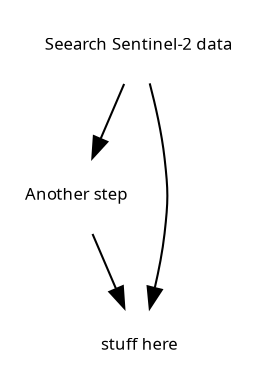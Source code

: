 digraph D {
node [shape=plaintext fontname="Sans serif" fontsize="8"];

task_1 [label=<Seearch Sentinel-2 data>];  
task_2 [label=<Another step> ];
task_3 [label=<stuff here> ];

task_1 -> task_2;
task_2 -> task_3;
task_1 -> task_3;

}


